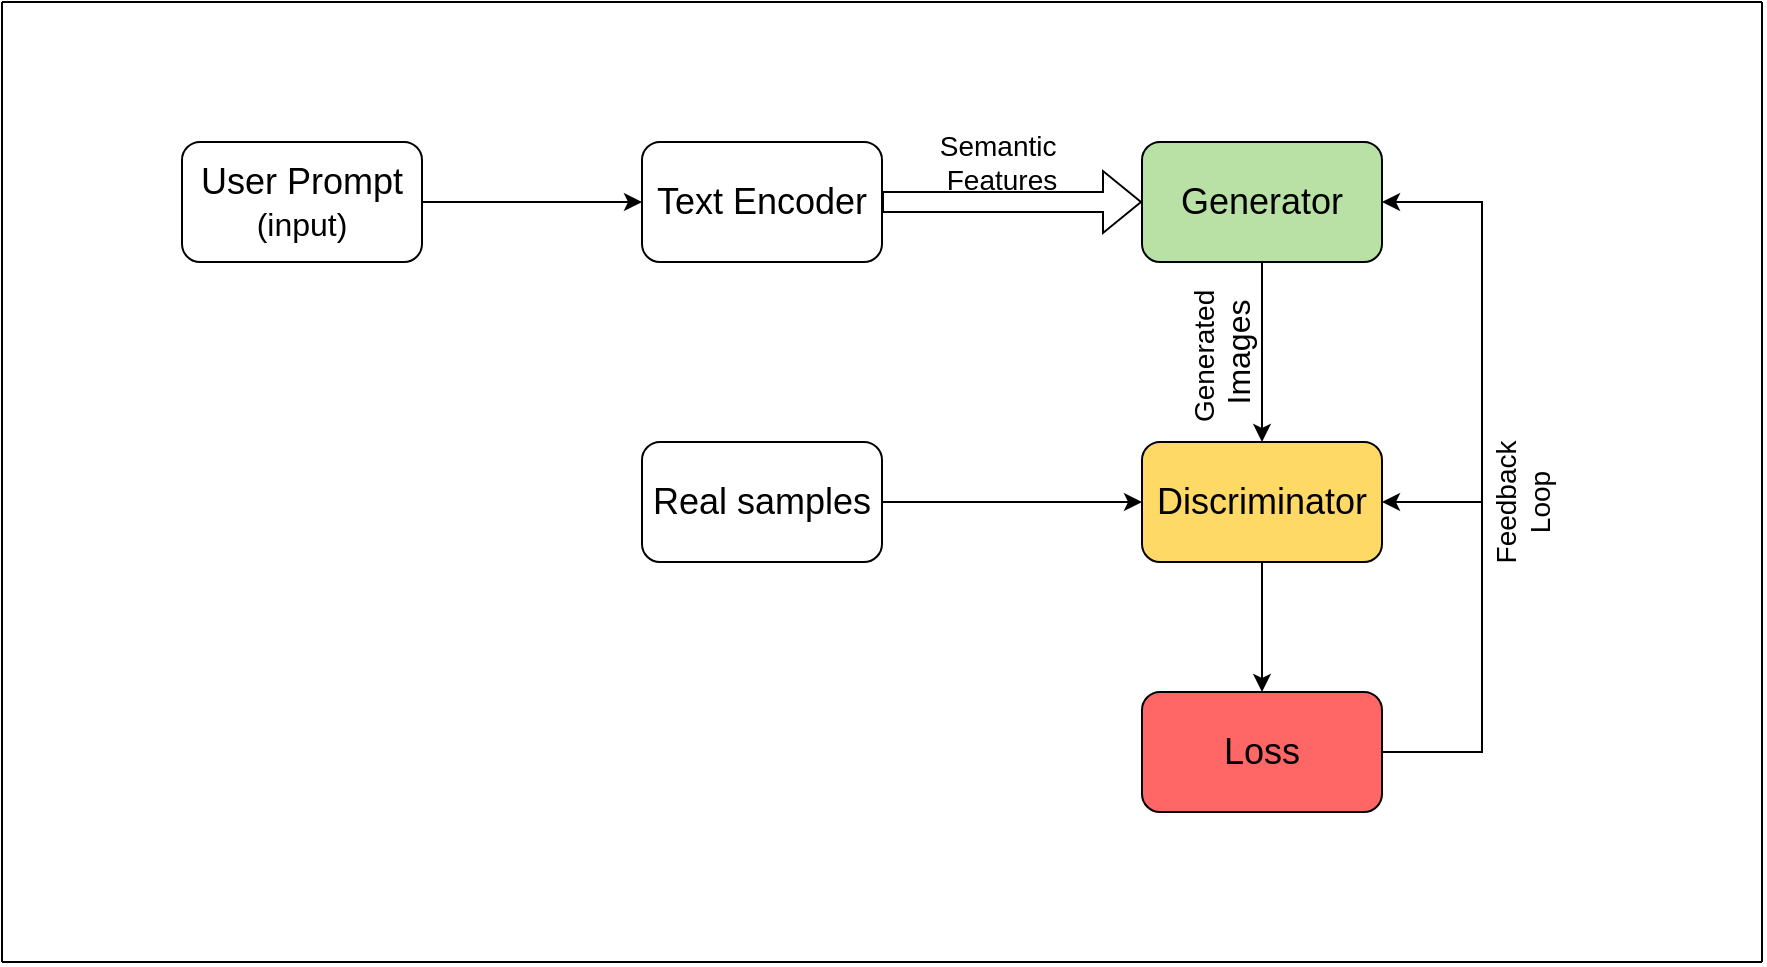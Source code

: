 <mxfile version="26.0.6">
  <diagram name="Page-1" id="V1888Gusg-JLwd5Jrx3J">
    <mxGraphModel dx="1150" dy="502" grid="1" gridSize="10" guides="1" tooltips="1" connect="1" arrows="1" fold="1" page="1" pageScale="1" pageWidth="1100" pageHeight="850" math="0" shadow="0">
      <root>
        <mxCell id="0" />
        <mxCell id="1" parent="0" />
        <mxCell id="bNGFZBDBEgYefsVrpHxR-7" style="edgeStyle=orthogonalEdgeStyle;rounded=0;orthogonalLoop=1;jettySize=auto;html=1;entryX=0;entryY=0.5;entryDx=0;entryDy=0;" edge="1" parent="1" source="bNGFZBDBEgYefsVrpHxR-2" target="bNGFZBDBEgYefsVrpHxR-3">
          <mxGeometry relative="1" as="geometry" />
        </mxCell>
        <mxCell id="bNGFZBDBEgYefsVrpHxR-2" value="&lt;font style=&quot;font-size: 18px;&quot;&gt;User Prompt&lt;/font&gt;&lt;div&gt;&lt;font size=&quot;3&quot;&gt;(input)&lt;/font&gt;&lt;/div&gt;" style="rounded=1;whiteSpace=wrap;html=1;" vertex="1" parent="1">
          <mxGeometry x="210" y="90" width="120" height="60" as="geometry" />
        </mxCell>
        <mxCell id="bNGFZBDBEgYefsVrpHxR-3" value="&lt;span style=&quot;font-size: 18px;&quot;&gt;Text Encoder&lt;/span&gt;" style="rounded=1;whiteSpace=wrap;html=1;" vertex="1" parent="1">
          <mxGeometry x="440" y="90" width="120" height="60" as="geometry" />
        </mxCell>
        <mxCell id="bNGFZBDBEgYefsVrpHxR-11" style="edgeStyle=orthogonalEdgeStyle;rounded=0;orthogonalLoop=1;jettySize=auto;html=1;entryX=0.5;entryY=0;entryDx=0;entryDy=0;" edge="1" parent="1" source="bNGFZBDBEgYefsVrpHxR-4" target="bNGFZBDBEgYefsVrpHxR-10">
          <mxGeometry relative="1" as="geometry" />
        </mxCell>
        <mxCell id="bNGFZBDBEgYefsVrpHxR-4" value="&lt;span style=&quot;font-size: 18px;&quot;&gt;Generator&lt;/span&gt;" style="rounded=1;whiteSpace=wrap;html=1;fillColor=#B9E0A5;" vertex="1" parent="1">
          <mxGeometry x="690" y="90" width="120" height="60" as="geometry" />
        </mxCell>
        <mxCell id="bNGFZBDBEgYefsVrpHxR-6" value="&lt;font style=&quot;font-size: 14px;&quot;&gt;Semantic&amp;nbsp;&lt;/font&gt;&lt;div&gt;&lt;font style=&quot;font-size: 14px;&quot;&gt;Features&lt;/font&gt;&lt;/div&gt;" style="text;html=1;align=center;verticalAlign=middle;whiteSpace=wrap;rounded=0;rotation=0;" vertex="1" parent="1">
          <mxGeometry x="560" y="70" width="120" height="60" as="geometry" />
        </mxCell>
        <mxCell id="bNGFZBDBEgYefsVrpHxR-9" value="" style="shape=flexArrow;endArrow=classic;html=1;rounded=0;exitX=1;exitY=0.5;exitDx=0;exitDy=0;entryX=0;entryY=0.5;entryDx=0;entryDy=0;" edge="1" parent="1" source="bNGFZBDBEgYefsVrpHxR-3" target="bNGFZBDBEgYefsVrpHxR-4">
          <mxGeometry width="50" height="50" relative="1" as="geometry">
            <mxPoint x="520" y="290" as="sourcePoint" />
            <mxPoint x="570" y="240" as="targetPoint" />
          </mxGeometry>
        </mxCell>
        <mxCell id="bNGFZBDBEgYefsVrpHxR-18" style="edgeStyle=orthogonalEdgeStyle;rounded=0;orthogonalLoop=1;jettySize=auto;html=1;entryX=0.5;entryY=0;entryDx=0;entryDy=0;" edge="1" parent="1" source="bNGFZBDBEgYefsVrpHxR-10" target="bNGFZBDBEgYefsVrpHxR-16">
          <mxGeometry relative="1" as="geometry" />
        </mxCell>
        <mxCell id="bNGFZBDBEgYefsVrpHxR-10" value="&lt;span style=&quot;font-size: 18px;&quot;&gt;Discriminator&lt;/span&gt;" style="rounded=1;whiteSpace=wrap;html=1;fillColor=#FFD966;" vertex="1" parent="1">
          <mxGeometry x="690" y="240" width="120" height="60" as="geometry" />
        </mxCell>
        <mxCell id="bNGFZBDBEgYefsVrpHxR-12" value="&lt;font style=&quot;font-size: 14px;&quot;&gt;Generated&amp;nbsp;&lt;/font&gt;&lt;div&gt;&lt;font size=&quot;3&quot;&gt;Images&lt;/font&gt;&lt;/div&gt;" style="text;html=1;align=center;verticalAlign=middle;whiteSpace=wrap;rounded=0;rotation=-90;" vertex="1" parent="1">
          <mxGeometry x="700" y="180" width="60" height="30" as="geometry" />
        </mxCell>
        <mxCell id="bNGFZBDBEgYefsVrpHxR-15" style="edgeStyle=orthogonalEdgeStyle;rounded=0;orthogonalLoop=1;jettySize=auto;html=1;entryX=0;entryY=0.5;entryDx=0;entryDy=0;" edge="1" parent="1" source="bNGFZBDBEgYefsVrpHxR-14" target="bNGFZBDBEgYefsVrpHxR-10">
          <mxGeometry relative="1" as="geometry" />
        </mxCell>
        <mxCell id="bNGFZBDBEgYefsVrpHxR-14" value="&lt;span style=&quot;font-size: 18px;&quot;&gt;Real samples&lt;/span&gt;" style="rounded=1;whiteSpace=wrap;html=1;" vertex="1" parent="1">
          <mxGeometry x="440" y="240" width="120" height="60" as="geometry" />
        </mxCell>
        <mxCell id="bNGFZBDBEgYefsVrpHxR-19" style="edgeStyle=orthogonalEdgeStyle;rounded=0;orthogonalLoop=1;jettySize=auto;html=1;entryX=1;entryY=0.5;entryDx=0;entryDy=0;" edge="1" parent="1" source="bNGFZBDBEgYefsVrpHxR-16" target="bNGFZBDBEgYefsVrpHxR-10">
          <mxGeometry relative="1" as="geometry">
            <Array as="points">
              <mxPoint x="860" y="395" />
              <mxPoint x="860" y="270" />
            </Array>
          </mxGeometry>
        </mxCell>
        <mxCell id="bNGFZBDBEgYefsVrpHxR-20" style="edgeStyle=orthogonalEdgeStyle;rounded=0;orthogonalLoop=1;jettySize=auto;html=1;entryX=1;entryY=0.5;entryDx=0;entryDy=0;" edge="1" parent="1" source="bNGFZBDBEgYefsVrpHxR-16" target="bNGFZBDBEgYefsVrpHxR-4">
          <mxGeometry relative="1" as="geometry">
            <Array as="points">
              <mxPoint x="860" y="395" />
              <mxPoint x="860" y="120" />
            </Array>
          </mxGeometry>
        </mxCell>
        <mxCell id="bNGFZBDBEgYefsVrpHxR-16" value="&lt;span style=&quot;font-size: 18px;&quot;&gt;Loss&lt;/span&gt;" style="rounded=1;whiteSpace=wrap;html=1;fillColor=#FF6666;" vertex="1" parent="1">
          <mxGeometry x="690" y="365" width="120" height="60" as="geometry" />
        </mxCell>
        <mxCell id="bNGFZBDBEgYefsVrpHxR-21" value="&lt;span style=&quot;font-size: 14px;&quot;&gt;Feedback&lt;/span&gt;&lt;div&gt;&lt;span style=&quot;font-size: 14px;&quot;&gt;Loop&lt;/span&gt;&lt;/div&gt;" style="text;html=1;align=center;verticalAlign=middle;whiteSpace=wrap;rounded=0;rotation=-90;" vertex="1" parent="1">
          <mxGeometry x="850" y="255" width="60" height="30" as="geometry" />
        </mxCell>
        <mxCell id="bNGFZBDBEgYefsVrpHxR-22" value="" style="endArrow=none;html=1;rounded=0;" edge="1" parent="1">
          <mxGeometry width="50" height="50" relative="1" as="geometry">
            <mxPoint x="120" y="20" as="sourcePoint" />
            <mxPoint x="1000" y="20" as="targetPoint" />
          </mxGeometry>
        </mxCell>
        <mxCell id="bNGFZBDBEgYefsVrpHxR-23" value="" style="endArrow=none;html=1;rounded=0;" edge="1" parent="1">
          <mxGeometry width="50" height="50" relative="1" as="geometry">
            <mxPoint x="120" y="500" as="sourcePoint" />
            <mxPoint x="1000" y="500" as="targetPoint" />
          </mxGeometry>
        </mxCell>
        <mxCell id="bNGFZBDBEgYefsVrpHxR-24" value="" style="endArrow=none;html=1;rounded=0;" edge="1" parent="1">
          <mxGeometry width="50" height="50" relative="1" as="geometry">
            <mxPoint x="120" y="500" as="sourcePoint" />
            <mxPoint x="120" y="20" as="targetPoint" />
          </mxGeometry>
        </mxCell>
        <mxCell id="bNGFZBDBEgYefsVrpHxR-25" value="" style="endArrow=none;html=1;rounded=0;" edge="1" parent="1">
          <mxGeometry width="50" height="50" relative="1" as="geometry">
            <mxPoint x="1000" y="500" as="sourcePoint" />
            <mxPoint x="1000" y="20" as="targetPoint" />
          </mxGeometry>
        </mxCell>
      </root>
    </mxGraphModel>
  </diagram>
</mxfile>
